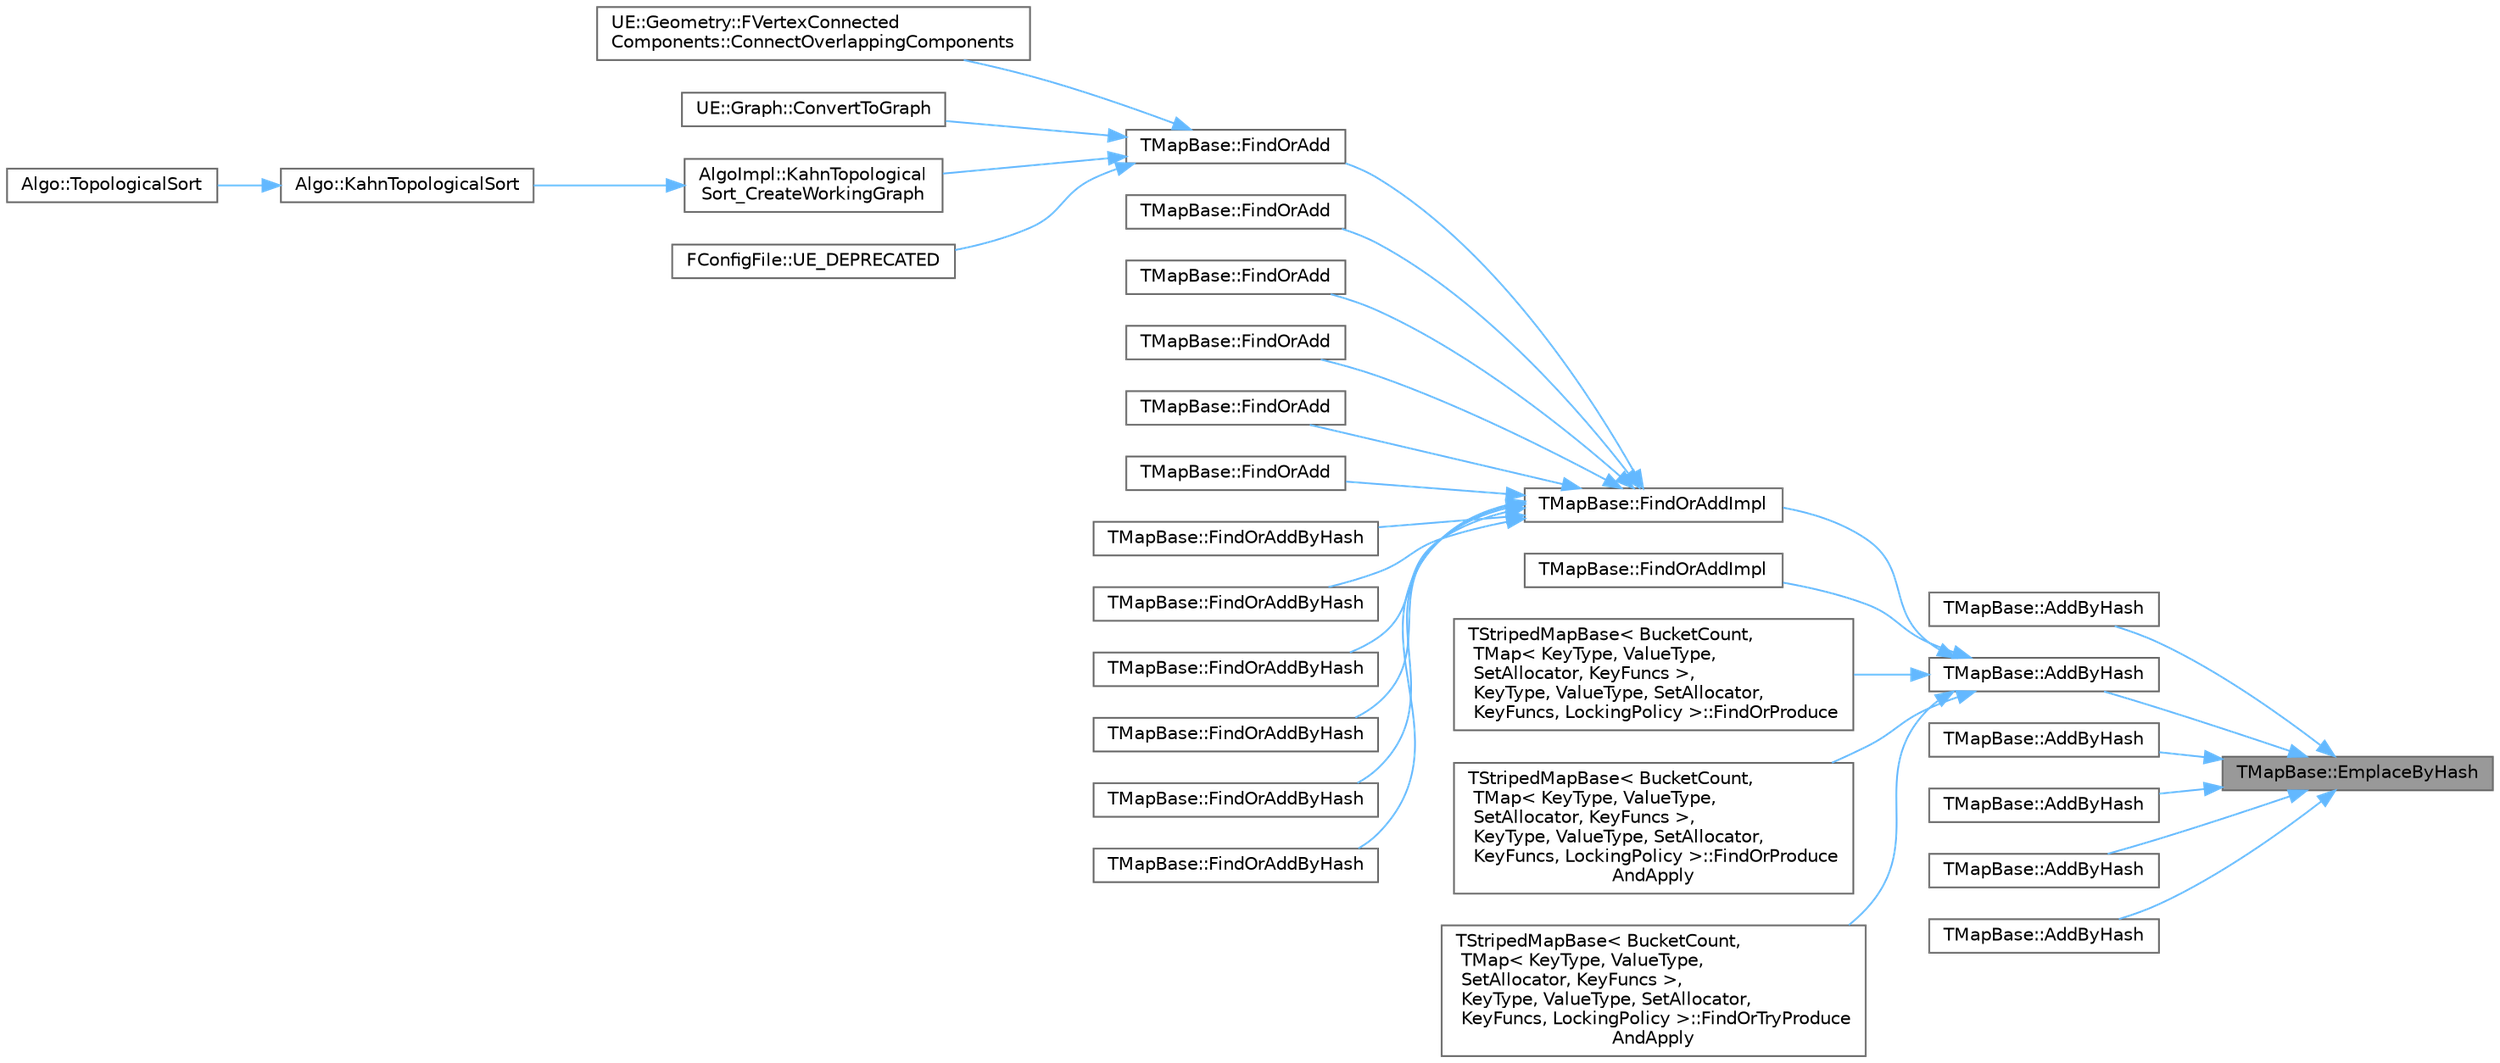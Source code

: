 digraph "TMapBase::EmplaceByHash"
{
 // INTERACTIVE_SVG=YES
 // LATEX_PDF_SIZE
  bgcolor="transparent";
  edge [fontname=Helvetica,fontsize=10,labelfontname=Helvetica,labelfontsize=10];
  node [fontname=Helvetica,fontsize=10,shape=box,height=0.2,width=0.4];
  rankdir="RL";
  Node1 [id="Node000001",label="TMapBase::EmplaceByHash",height=0.2,width=0.4,color="gray40", fillcolor="grey60", style="filled", fontcolor="black",tooltip="See Emplace() and class documentation section on ByHash() functions."];
  Node1 -> Node2 [id="edge1_Node000001_Node000002",dir="back",color="steelblue1",style="solid",tooltip=" "];
  Node2 [id="Node000002",label="TMapBase::AddByHash",height=0.2,width=0.4,color="grey40", fillcolor="white", style="filled",URL="$d8/dad/classTMapBase.html#ae913c1ab53fb9ae25ffc1c50892d32bb",tooltip="See Add() and class documentation section on ByHash() functions."];
  Node1 -> Node3 [id="edge2_Node000001_Node000003",dir="back",color="steelblue1",style="solid",tooltip=" "];
  Node3 [id="Node000003",label="TMapBase::AddByHash",height=0.2,width=0.4,color="grey40", fillcolor="white", style="filled",URL="$d8/dad/classTMapBase.html#a10136d89a3352b9b29087292c84812c4",tooltip="See Add() and class documentation section on ByHash() functions."];
  Node3 -> Node4 [id="edge3_Node000003_Node000004",dir="back",color="steelblue1",style="solid",tooltip=" "];
  Node4 [id="Node000004",label="TMapBase::FindOrAddImpl",height=0.2,width=0.4,color="grey40", fillcolor="white", style="filled",URL="$d8/dad/classTMapBase.html#abfd8d193c323dea388199485fa179c20",tooltip="Find the value associated with a specified key, or if none exists, adds a value using the default con..."];
  Node4 -> Node5 [id="edge4_Node000004_Node000005",dir="back",color="steelblue1",style="solid",tooltip=" "];
  Node5 [id="Node000005",label="TMapBase::FindOrAdd",height=0.2,width=0.4,color="grey40", fillcolor="white", style="filled",URL="$d8/dad/classTMapBase.html#ad29b334f3b98ea66e445656d0dba02e7",tooltip="Find the value associated with a specified key, or if none exists, adds a value using the default con..."];
  Node5 -> Node6 [id="edge5_Node000005_Node000006",dir="back",color="steelblue1",style="solid",tooltip=" "];
  Node6 [id="Node000006",label="UE::Geometry::FVertexConnected\lComponents::ConnectOverlappingComponents",height=0.2,width=0.4,color="grey40", fillcolor="white", style="filled",URL="$d1/d18/classUE_1_1Geometry_1_1FVertexConnectedComponents.html#a2b5aacadf7524b80d24fd4947fe2e316",tooltip=" "];
  Node5 -> Node7 [id="edge6_Node000005_Node000007",dir="back",color="steelblue1",style="solid",tooltip=" "];
  Node7 [id="Node000007",label="UE::Graph::ConvertToGraph",height=0.2,width=0.4,color="grey40", fillcolor="white", style="filled",URL="$d3/d33/namespaceUE_1_1Graph.html#aa5c899f112dccf29af8f5200170f4661",tooltip="Convert an array of Keys and a function that returns the directed edges from each Key into the Normal..."];
  Node5 -> Node8 [id="edge7_Node000005_Node000008",dir="back",color="steelblue1",style="solid",tooltip=" "];
  Node8 [id="Node000008",label="AlgoImpl::KahnTopological\lSort_CreateWorkingGraph",height=0.2,width=0.4,color="grey40", fillcolor="white", style="filled",URL="$db/d64/namespaceAlgoImpl.html#a834c07ecadcd8dd1c1dbe4be6a5cbeff",tooltip="Convert UniqueRange and GetElementDependencies into handles, dependency count, dependencies,..."];
  Node8 -> Node9 [id="edge8_Node000008_Node000009",dir="back",color="steelblue1",style="solid",tooltip=" "];
  Node9 [id="Node000009",label="Algo::KahnTopologicalSort",height=0.2,width=0.4,color="grey40", fillcolor="white", style="filled",URL="$db/d33/namespaceAlgo.html#a231003554c827f132ff7e767bf161b4d",tooltip="Public entrypoint."];
  Node9 -> Node10 [id="edge9_Node000009_Node000010",dir="back",color="steelblue1",style="solid",tooltip=" "];
  Node10 [id="Node000010",label="Algo::TopologicalSort",height=0.2,width=0.4,color="grey40", fillcolor="white", style="filled",URL="$db/d33/namespaceAlgo.html#a019f59012ba87e9c255a73934d81f33b",tooltip="Sorts the given range in leaf to root order: For every pair of elements (A,B) where SortedIndex(A) < ..."];
  Node5 -> Node11 [id="edge10_Node000005_Node000011",dir="back",color="steelblue1",style="solid",tooltip=" "];
  Node11 [id="Node000011",label="FConfigFile::UE_DEPRECATED",height=0.2,width=0.4,color="grey40", fillcolor="white", style="filled",URL="$da/d8b/classFConfigFile.html#add636cb1b6082866cad3c13bf952a5fa",tooltip=" "];
  Node4 -> Node12 [id="edge11_Node000004_Node000012",dir="back",color="steelblue1",style="solid",tooltip=" "];
  Node12 [id="Node000012",label="TMapBase::FindOrAdd",height=0.2,width=0.4,color="grey40", fillcolor="white", style="filled",URL="$d8/dad/classTMapBase.html#a6521b1c322f57b6cdaf492a34c81fdbf",tooltip="Find the value associated with a specified key, or if none exists, adds a value using the default con..."];
  Node4 -> Node13 [id="edge12_Node000004_Node000013",dir="back",color="steelblue1",style="solid",tooltip=" "];
  Node13 [id="Node000013",label="TMapBase::FindOrAdd",height=0.2,width=0.4,color="grey40", fillcolor="white", style="filled",URL="$d8/dad/classTMapBase.html#a9c463b414536bd027b2b1f211f9f0127",tooltip=" "];
  Node4 -> Node14 [id="edge13_Node000004_Node000014",dir="back",color="steelblue1",style="solid",tooltip=" "];
  Node14 [id="Node000014",label="TMapBase::FindOrAdd",height=0.2,width=0.4,color="grey40", fillcolor="white", style="filled",URL="$d8/dad/classTMapBase.html#a7110088075cc48ea0cac7bdafafde54d",tooltip=" "];
  Node4 -> Node15 [id="edge14_Node000004_Node000015",dir="back",color="steelblue1",style="solid",tooltip=" "];
  Node15 [id="Node000015",label="TMapBase::FindOrAdd",height=0.2,width=0.4,color="grey40", fillcolor="white", style="filled",URL="$d8/dad/classTMapBase.html#ad3865b270177ffcbf4365ba02573492b",tooltip=" "];
  Node4 -> Node16 [id="edge15_Node000004_Node000016",dir="back",color="steelblue1",style="solid",tooltip=" "];
  Node16 [id="Node000016",label="TMapBase::FindOrAdd",height=0.2,width=0.4,color="grey40", fillcolor="white", style="filled",URL="$d8/dad/classTMapBase.html#a9d03eff6472a5081bff877b6f1822d16",tooltip=" "];
  Node4 -> Node17 [id="edge16_Node000004_Node000017",dir="back",color="steelblue1",style="solid",tooltip=" "];
  Node17 [id="Node000017",label="TMapBase::FindOrAddByHash",height=0.2,width=0.4,color="grey40", fillcolor="white", style="filled",URL="$d8/dad/classTMapBase.html#ac1c336c8469673ded493643e4cefd3b4",tooltip="See FindOrAdd() and class documentation section on ByHash() functions."];
  Node4 -> Node18 [id="edge17_Node000004_Node000018",dir="back",color="steelblue1",style="solid",tooltip=" "];
  Node18 [id="Node000018",label="TMapBase::FindOrAddByHash",height=0.2,width=0.4,color="grey40", fillcolor="white", style="filled",URL="$d8/dad/classTMapBase.html#a65ad48f274021bda2d41f91f31fa8a2f",tooltip="See FindOrAdd() and class documentation section on ByHash() functions."];
  Node4 -> Node19 [id="edge18_Node000004_Node000019",dir="back",color="steelblue1",style="solid",tooltip=" "];
  Node19 [id="Node000019",label="TMapBase::FindOrAddByHash",height=0.2,width=0.4,color="grey40", fillcolor="white", style="filled",URL="$d8/dad/classTMapBase.html#a28fb7da456b75f8bca9e840610cb0d93",tooltip=" "];
  Node4 -> Node20 [id="edge19_Node000004_Node000020",dir="back",color="steelblue1",style="solid",tooltip=" "];
  Node20 [id="Node000020",label="TMapBase::FindOrAddByHash",height=0.2,width=0.4,color="grey40", fillcolor="white", style="filled",URL="$d8/dad/classTMapBase.html#a69ebb61877e6214f8801a25e8ea22805",tooltip=" "];
  Node4 -> Node21 [id="edge20_Node000004_Node000021",dir="back",color="steelblue1",style="solid",tooltip=" "];
  Node21 [id="Node000021",label="TMapBase::FindOrAddByHash",height=0.2,width=0.4,color="grey40", fillcolor="white", style="filled",URL="$d8/dad/classTMapBase.html#aa8a9c1cfd7334efa09fad7bb9af056d5",tooltip=" "];
  Node4 -> Node22 [id="edge21_Node000004_Node000022",dir="back",color="steelblue1",style="solid",tooltip=" "];
  Node22 [id="Node000022",label="TMapBase::FindOrAddByHash",height=0.2,width=0.4,color="grey40", fillcolor="white", style="filled",URL="$d8/dad/classTMapBase.html#a92e105ed13f2283168b53a0e3115d78a",tooltip=" "];
  Node3 -> Node23 [id="edge22_Node000003_Node000023",dir="back",color="steelblue1",style="solid",tooltip=" "];
  Node23 [id="Node000023",label="TMapBase::FindOrAddImpl",height=0.2,width=0.4,color="grey40", fillcolor="white", style="filled",URL="$d8/dad/classTMapBase.html#a58a0e9f990d63cf4b62613d3ea13dec5",tooltip="Find the value associated with a specified key, or if none exists, adds the value."];
  Node3 -> Node24 [id="edge23_Node000003_Node000024",dir="back",color="steelblue1",style="solid",tooltip=" "];
  Node24 [id="Node000024",label="TStripedMapBase\< BucketCount,\l TMap\< KeyType, ValueType,\l SetAllocator, KeyFuncs \>,\l KeyType, ValueType, SetAllocator,\l KeyFuncs, LockingPolicy \>::FindOrProduce",height=0.2,width=0.4,color="grey40", fillcolor="white", style="filled",URL="$db/df4/classTStripedMapBase.html#a4540bd3bc32e4433b7295d0951678217",tooltip=" "];
  Node3 -> Node25 [id="edge24_Node000003_Node000025",dir="back",color="steelblue1",style="solid",tooltip=" "];
  Node25 [id="Node000025",label="TStripedMapBase\< BucketCount,\l TMap\< KeyType, ValueType,\l SetAllocator, KeyFuncs \>,\l KeyType, ValueType, SetAllocator,\l KeyFuncs, LockingPolicy \>::FindOrProduce\lAndApply",height=0.2,width=0.4,color="grey40", fillcolor="white", style="filled",URL="$db/df4/classTStripedMapBase.html#ad6c5d925c9255c1a47296aa2a9ef39b6",tooltip=" "];
  Node3 -> Node26 [id="edge25_Node000003_Node000026",dir="back",color="steelblue1",style="solid",tooltip=" "];
  Node26 [id="Node000026",label="TStripedMapBase\< BucketCount,\l TMap\< KeyType, ValueType,\l SetAllocator, KeyFuncs \>,\l KeyType, ValueType, SetAllocator,\l KeyFuncs, LockingPolicy \>::FindOrTryProduce\lAndApply",height=0.2,width=0.4,color="grey40", fillcolor="white", style="filled",URL="$db/df4/classTStripedMapBase.html#afeb459c739bd0e3f8f3ca0257ea8feeb",tooltip=" "];
  Node1 -> Node27 [id="edge26_Node000001_Node000027",dir="back",color="steelblue1",style="solid",tooltip=" "];
  Node27 [id="Node000027",label="TMapBase::AddByHash",height=0.2,width=0.4,color="grey40", fillcolor="white", style="filled",URL="$d8/dad/classTMapBase.html#a61ed21f12af1cba7cbd31a6c7e65cb84",tooltip=" "];
  Node1 -> Node28 [id="edge27_Node000001_Node000028",dir="back",color="steelblue1",style="solid",tooltip=" "];
  Node28 [id="Node000028",label="TMapBase::AddByHash",height=0.2,width=0.4,color="grey40", fillcolor="white", style="filled",URL="$d8/dad/classTMapBase.html#a6a6655601d830893fe9ef41a94bf2b42",tooltip=" "];
  Node1 -> Node29 [id="edge28_Node000001_Node000029",dir="back",color="steelblue1",style="solid",tooltip=" "];
  Node29 [id="Node000029",label="TMapBase::AddByHash",height=0.2,width=0.4,color="grey40", fillcolor="white", style="filled",URL="$d8/dad/classTMapBase.html#a70ee1ce7827fe00cd84e8bd75925d298",tooltip=" "];
  Node1 -> Node30 [id="edge29_Node000001_Node000030",dir="back",color="steelblue1",style="solid",tooltip=" "];
  Node30 [id="Node000030",label="TMapBase::AddByHash",height=0.2,width=0.4,color="grey40", fillcolor="white", style="filled",URL="$d8/dad/classTMapBase.html#aca7a50086121edd3421becb6e5410787",tooltip=" "];
}
